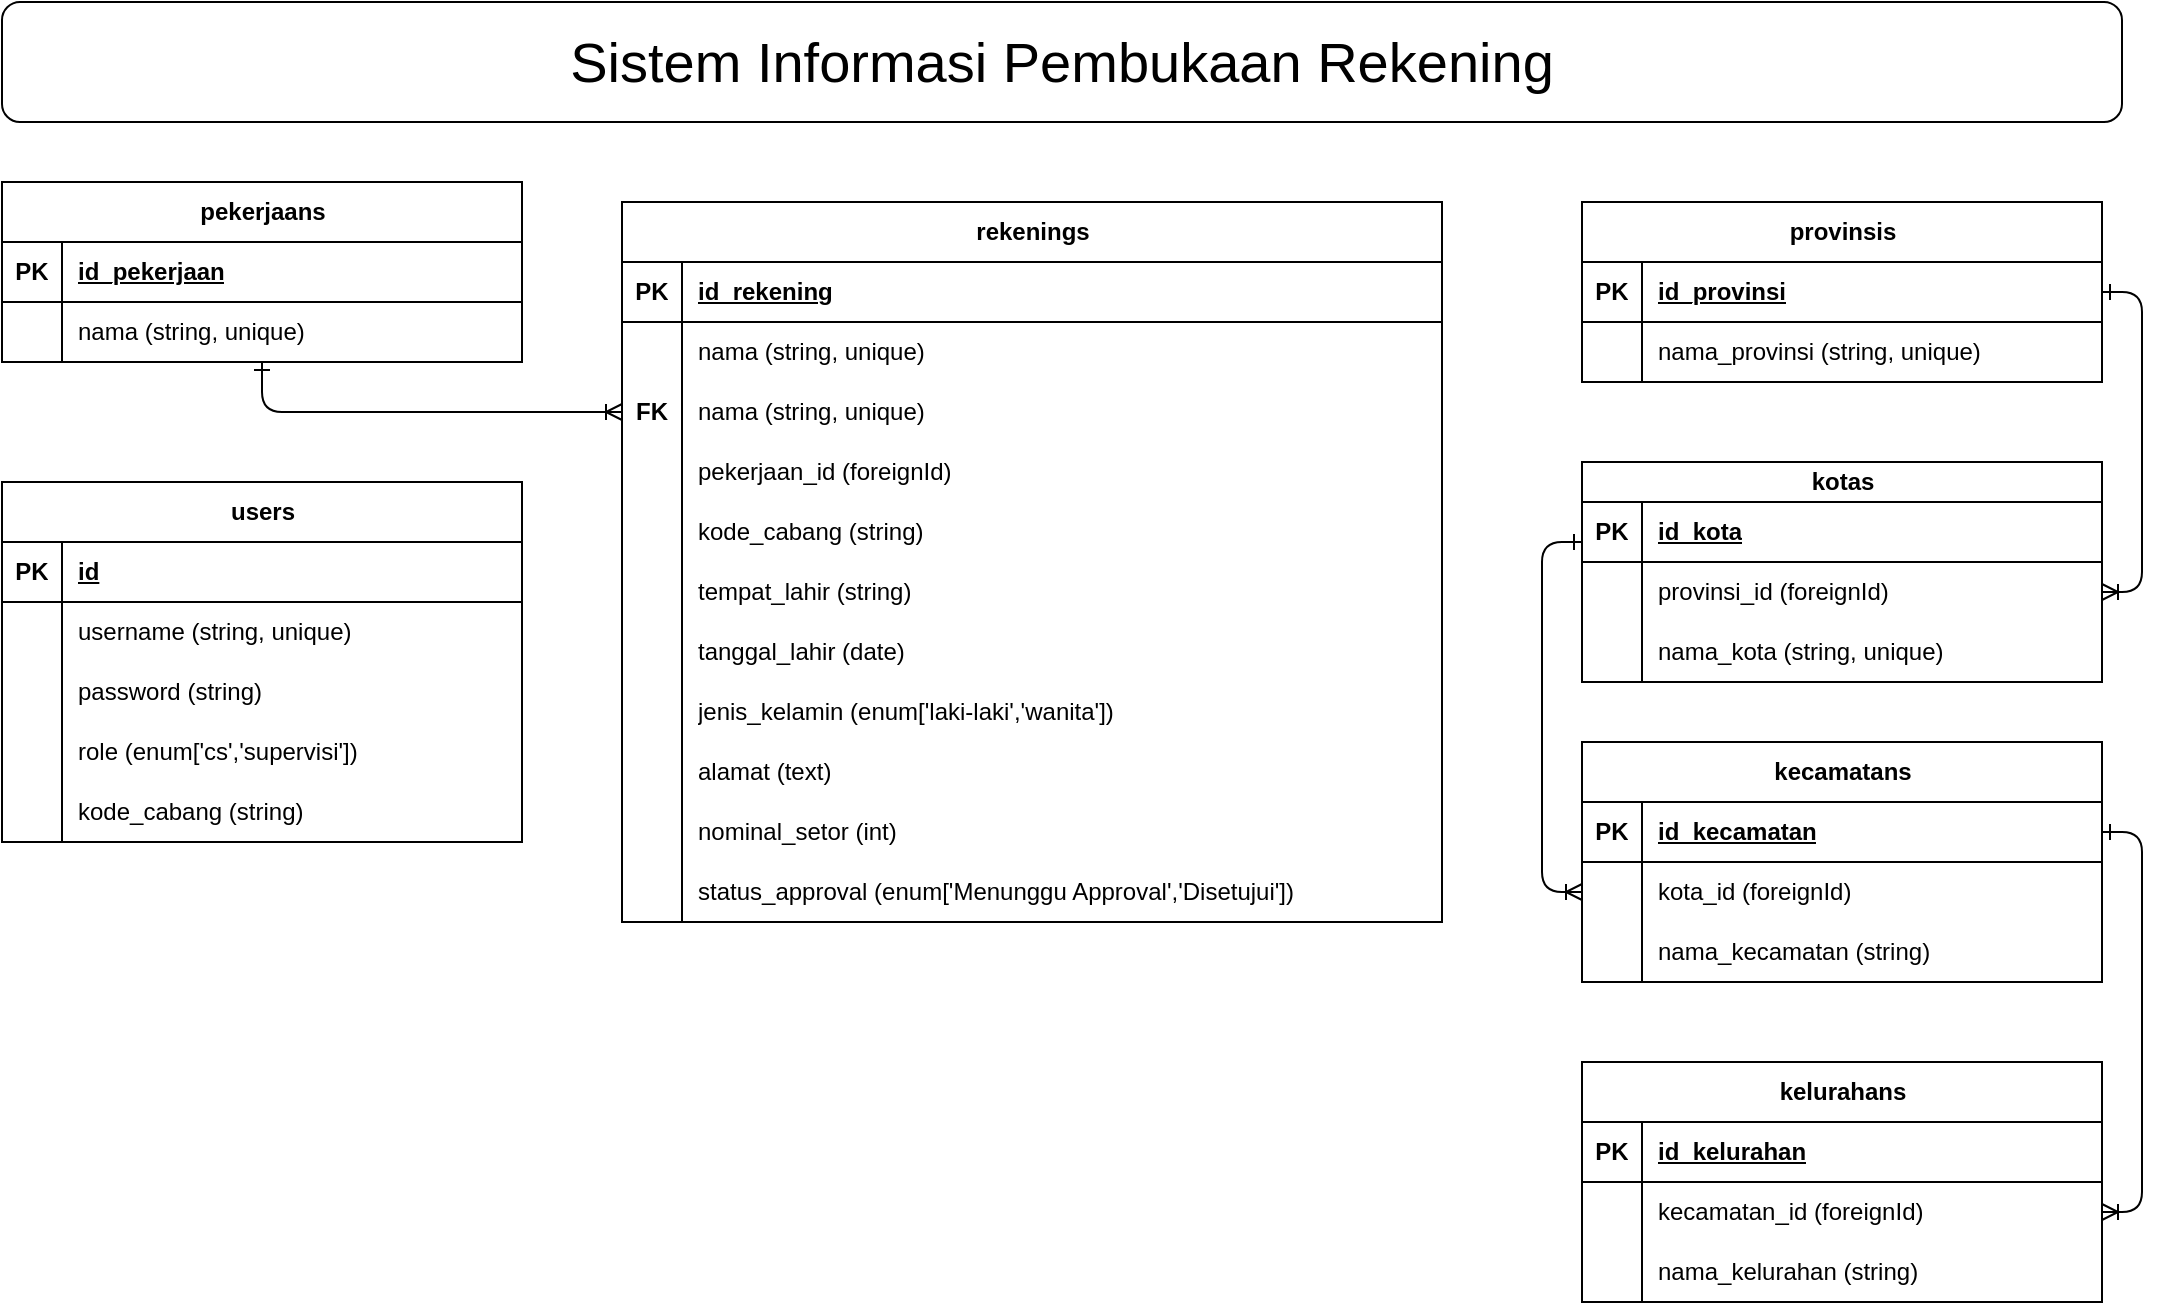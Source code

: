 <mxfile version="23.0.2" type="device">
  <diagram name="Page-1" id="1zl7umLX1IpzJQOIHa05">
    <mxGraphModel dx="2081" dy="719" grid="1" gridSize="10" guides="1" tooltips="1" connect="1" arrows="1" fold="1" page="1" pageScale="1" pageWidth="850" pageHeight="1100" math="0" shadow="0">
      <root>
        <mxCell id="0" />
        <mxCell id="1" parent="0" />
        <mxCell id="za1lj9b-6zZt560NRqGN-16" value="rekenings" style="shape=table;startSize=30;container=1;collapsible=1;childLayout=tableLayout;fixedRows=1;rowLines=0;fontStyle=1;align=center;resizeLast=1;html=1;" vertex="1" parent="1">
          <mxGeometry x="270" y="170" width="410" height="360" as="geometry" />
        </mxCell>
        <mxCell id="za1lj9b-6zZt560NRqGN-17" value="" style="shape=tableRow;horizontal=0;startSize=0;swimlaneHead=0;swimlaneBody=0;fillColor=none;collapsible=0;dropTarget=0;points=[[0,0.5],[1,0.5]];portConstraint=eastwest;top=0;left=0;right=0;bottom=1;" vertex="1" parent="za1lj9b-6zZt560NRqGN-16">
          <mxGeometry y="30" width="410" height="30" as="geometry" />
        </mxCell>
        <mxCell id="za1lj9b-6zZt560NRqGN-18" value="PK" style="shape=partialRectangle;connectable=0;fillColor=none;top=0;left=0;bottom=0;right=0;fontStyle=1;overflow=hidden;whiteSpace=wrap;html=1;" vertex="1" parent="za1lj9b-6zZt560NRqGN-17">
          <mxGeometry width="30" height="30" as="geometry">
            <mxRectangle width="30" height="30" as="alternateBounds" />
          </mxGeometry>
        </mxCell>
        <mxCell id="za1lj9b-6zZt560NRqGN-19" value="id_rekening" style="shape=partialRectangle;connectable=0;fillColor=none;top=0;left=0;bottom=0;right=0;align=left;spacingLeft=6;fontStyle=5;overflow=hidden;whiteSpace=wrap;html=1;" vertex="1" parent="za1lj9b-6zZt560NRqGN-17">
          <mxGeometry x="30" width="380" height="30" as="geometry">
            <mxRectangle width="380" height="30" as="alternateBounds" />
          </mxGeometry>
        </mxCell>
        <mxCell id="za1lj9b-6zZt560NRqGN-20" value="" style="shape=tableRow;horizontal=0;startSize=0;swimlaneHead=0;swimlaneBody=0;fillColor=none;collapsible=0;dropTarget=0;points=[[0,0.5],[1,0.5]];portConstraint=eastwest;top=0;left=0;right=0;bottom=0;" vertex="1" parent="za1lj9b-6zZt560NRqGN-16">
          <mxGeometry y="60" width="410" height="30" as="geometry" />
        </mxCell>
        <mxCell id="za1lj9b-6zZt560NRqGN-21" value="" style="shape=partialRectangle;connectable=0;fillColor=none;top=0;left=0;bottom=0;right=0;editable=1;overflow=hidden;whiteSpace=wrap;html=1;" vertex="1" parent="za1lj9b-6zZt560NRqGN-20">
          <mxGeometry width="30" height="30" as="geometry">
            <mxRectangle width="30" height="30" as="alternateBounds" />
          </mxGeometry>
        </mxCell>
        <mxCell id="za1lj9b-6zZt560NRqGN-22" value="nama (string, unique)" style="shape=partialRectangle;connectable=0;fillColor=none;top=0;left=0;bottom=0;right=0;align=left;spacingLeft=6;overflow=hidden;whiteSpace=wrap;html=1;" vertex="1" parent="za1lj9b-6zZt560NRqGN-20">
          <mxGeometry x="30" width="380" height="30" as="geometry">
            <mxRectangle width="380" height="30" as="alternateBounds" />
          </mxGeometry>
        </mxCell>
        <mxCell id="za1lj9b-6zZt560NRqGN-168" value="" style="shape=tableRow;horizontal=0;startSize=0;swimlaneHead=0;swimlaneBody=0;fillColor=none;collapsible=0;dropTarget=0;points=[[0,0.5],[1,0.5]];portConstraint=eastwest;top=0;left=0;right=0;bottom=0;" vertex="1" parent="za1lj9b-6zZt560NRqGN-16">
          <mxGeometry y="90" width="410" height="30" as="geometry" />
        </mxCell>
        <mxCell id="za1lj9b-6zZt560NRqGN-169" value="" style="shape=partialRectangle;connectable=0;fillColor=none;top=0;left=0;bottom=0;right=0;editable=1;overflow=hidden;whiteSpace=wrap;html=1;" vertex="1" parent="za1lj9b-6zZt560NRqGN-168">
          <mxGeometry width="30" height="30" as="geometry">
            <mxRectangle width="30" height="30" as="alternateBounds" />
          </mxGeometry>
        </mxCell>
        <mxCell id="za1lj9b-6zZt560NRqGN-170" value="nama (string, unique)" style="shape=partialRectangle;connectable=0;fillColor=none;top=0;left=0;bottom=0;right=0;align=left;spacingLeft=6;overflow=hidden;whiteSpace=wrap;html=1;" vertex="1" parent="za1lj9b-6zZt560NRqGN-168">
          <mxGeometry x="30" width="380" height="30" as="geometry">
            <mxRectangle width="380" height="30" as="alternateBounds" />
          </mxGeometry>
        </mxCell>
        <mxCell id="za1lj9b-6zZt560NRqGN-32" value="" style="shape=tableRow;horizontal=0;startSize=0;swimlaneHead=0;swimlaneBody=0;fillColor=none;collapsible=0;dropTarget=0;points=[[0,0.5],[1,0.5]];portConstraint=eastwest;top=0;left=0;right=0;bottom=0;" vertex="1" parent="za1lj9b-6zZt560NRqGN-16">
          <mxGeometry y="120" width="410" height="30" as="geometry" />
        </mxCell>
        <mxCell id="za1lj9b-6zZt560NRqGN-33" value="" style="shape=partialRectangle;connectable=0;fillColor=none;top=0;left=0;bottom=0;right=0;editable=1;overflow=hidden;whiteSpace=wrap;html=1;" vertex="1" parent="za1lj9b-6zZt560NRqGN-32">
          <mxGeometry width="30" height="30" as="geometry">
            <mxRectangle width="30" height="30" as="alternateBounds" />
          </mxGeometry>
        </mxCell>
        <mxCell id="za1lj9b-6zZt560NRqGN-34" value="pekerjaan_id (foreignId)" style="shape=partialRectangle;connectable=0;fillColor=none;top=0;left=0;bottom=0;right=0;align=left;spacingLeft=6;overflow=hidden;whiteSpace=wrap;html=1;" vertex="1" parent="za1lj9b-6zZt560NRqGN-32">
          <mxGeometry x="30" width="380" height="30" as="geometry">
            <mxRectangle width="380" height="30" as="alternateBounds" />
          </mxGeometry>
        </mxCell>
        <mxCell id="za1lj9b-6zZt560NRqGN-180" value="" style="shape=tableRow;horizontal=0;startSize=0;swimlaneHead=0;swimlaneBody=0;fillColor=none;collapsible=0;dropTarget=0;points=[[0,0.5],[1,0.5]];portConstraint=eastwest;top=0;left=0;right=0;bottom=0;" vertex="1" parent="za1lj9b-6zZt560NRqGN-16">
          <mxGeometry y="150" width="410" height="30" as="geometry" />
        </mxCell>
        <mxCell id="za1lj9b-6zZt560NRqGN-181" value="" style="shape=partialRectangle;connectable=0;fillColor=none;top=0;left=0;bottom=0;right=0;editable=1;overflow=hidden;whiteSpace=wrap;html=1;" vertex="1" parent="za1lj9b-6zZt560NRqGN-180">
          <mxGeometry width="30" height="30" as="geometry">
            <mxRectangle width="30" height="30" as="alternateBounds" />
          </mxGeometry>
        </mxCell>
        <mxCell id="za1lj9b-6zZt560NRqGN-182" value="kode_cabang (string)" style="shape=partialRectangle;connectable=0;fillColor=none;top=0;left=0;bottom=0;right=0;align=left;spacingLeft=6;overflow=hidden;whiteSpace=wrap;html=1;" vertex="1" parent="za1lj9b-6zZt560NRqGN-180">
          <mxGeometry x="30" width="380" height="30" as="geometry">
            <mxRectangle width="380" height="30" as="alternateBounds" />
          </mxGeometry>
        </mxCell>
        <mxCell id="za1lj9b-6zZt560NRqGN-23" value="" style="shape=tableRow;horizontal=0;startSize=0;swimlaneHead=0;swimlaneBody=0;fillColor=none;collapsible=0;dropTarget=0;points=[[0,0.5],[1,0.5]];portConstraint=eastwest;top=0;left=0;right=0;bottom=0;" vertex="1" parent="za1lj9b-6zZt560NRqGN-16">
          <mxGeometry y="180" width="410" height="30" as="geometry" />
        </mxCell>
        <mxCell id="za1lj9b-6zZt560NRqGN-24" value="" style="shape=partialRectangle;connectable=0;fillColor=none;top=0;left=0;bottom=0;right=0;editable=1;overflow=hidden;whiteSpace=wrap;html=1;" vertex="1" parent="za1lj9b-6zZt560NRqGN-23">
          <mxGeometry width="30" height="30" as="geometry">
            <mxRectangle width="30" height="30" as="alternateBounds" />
          </mxGeometry>
        </mxCell>
        <mxCell id="za1lj9b-6zZt560NRqGN-25" value="tempat_lahir (string)" style="shape=partialRectangle;connectable=0;fillColor=none;top=0;left=0;bottom=0;right=0;align=left;spacingLeft=6;overflow=hidden;whiteSpace=wrap;html=1;" vertex="1" parent="za1lj9b-6zZt560NRqGN-23">
          <mxGeometry x="30" width="380" height="30" as="geometry">
            <mxRectangle width="380" height="30" as="alternateBounds" />
          </mxGeometry>
        </mxCell>
        <mxCell id="za1lj9b-6zZt560NRqGN-26" value="" style="shape=tableRow;horizontal=0;startSize=0;swimlaneHead=0;swimlaneBody=0;fillColor=none;collapsible=0;dropTarget=0;points=[[0,0.5],[1,0.5]];portConstraint=eastwest;top=0;left=0;right=0;bottom=0;" vertex="1" parent="za1lj9b-6zZt560NRqGN-16">
          <mxGeometry y="210" width="410" height="30" as="geometry" />
        </mxCell>
        <mxCell id="za1lj9b-6zZt560NRqGN-27" value="" style="shape=partialRectangle;connectable=0;fillColor=none;top=0;left=0;bottom=0;right=0;editable=1;overflow=hidden;whiteSpace=wrap;html=1;" vertex="1" parent="za1lj9b-6zZt560NRqGN-26">
          <mxGeometry width="30" height="30" as="geometry">
            <mxRectangle width="30" height="30" as="alternateBounds" />
          </mxGeometry>
        </mxCell>
        <mxCell id="za1lj9b-6zZt560NRqGN-28" value="tanggal_lahir (date)" style="shape=partialRectangle;connectable=0;fillColor=none;top=0;left=0;bottom=0;right=0;align=left;spacingLeft=6;overflow=hidden;whiteSpace=wrap;html=1;" vertex="1" parent="za1lj9b-6zZt560NRqGN-26">
          <mxGeometry x="30" width="380" height="30" as="geometry">
            <mxRectangle width="380" height="30" as="alternateBounds" />
          </mxGeometry>
        </mxCell>
        <mxCell id="za1lj9b-6zZt560NRqGN-29" value="" style="shape=tableRow;horizontal=0;startSize=0;swimlaneHead=0;swimlaneBody=0;fillColor=none;collapsible=0;dropTarget=0;points=[[0,0.5],[1,0.5]];portConstraint=eastwest;top=0;left=0;right=0;bottom=0;" vertex="1" parent="za1lj9b-6zZt560NRqGN-16">
          <mxGeometry y="240" width="410" height="30" as="geometry" />
        </mxCell>
        <mxCell id="za1lj9b-6zZt560NRqGN-30" value="" style="shape=partialRectangle;connectable=0;fillColor=none;top=0;left=0;bottom=0;right=0;editable=1;overflow=hidden;whiteSpace=wrap;html=1;" vertex="1" parent="za1lj9b-6zZt560NRqGN-29">
          <mxGeometry width="30" height="30" as="geometry">
            <mxRectangle width="30" height="30" as="alternateBounds" />
          </mxGeometry>
        </mxCell>
        <mxCell id="za1lj9b-6zZt560NRqGN-31" value="jenis_kelamin (enum[&#39;laki-laki&#39;,&#39;wanita&#39;])" style="shape=partialRectangle;connectable=0;fillColor=none;top=0;left=0;bottom=0;right=0;align=left;spacingLeft=6;overflow=hidden;whiteSpace=wrap;html=1;" vertex="1" parent="za1lj9b-6zZt560NRqGN-29">
          <mxGeometry x="30" width="380" height="30" as="geometry">
            <mxRectangle width="380" height="30" as="alternateBounds" />
          </mxGeometry>
        </mxCell>
        <mxCell id="za1lj9b-6zZt560NRqGN-38" value="" style="shape=tableRow;horizontal=0;startSize=0;swimlaneHead=0;swimlaneBody=0;fillColor=none;collapsible=0;dropTarget=0;points=[[0,0.5],[1,0.5]];portConstraint=eastwest;top=0;left=0;right=0;bottom=0;" vertex="1" parent="za1lj9b-6zZt560NRqGN-16">
          <mxGeometry y="270" width="410" height="30" as="geometry" />
        </mxCell>
        <mxCell id="za1lj9b-6zZt560NRqGN-39" value="" style="shape=partialRectangle;connectable=0;fillColor=none;top=0;left=0;bottom=0;right=0;editable=1;overflow=hidden;whiteSpace=wrap;html=1;" vertex="1" parent="za1lj9b-6zZt560NRqGN-38">
          <mxGeometry width="30" height="30" as="geometry">
            <mxRectangle width="30" height="30" as="alternateBounds" />
          </mxGeometry>
        </mxCell>
        <mxCell id="za1lj9b-6zZt560NRqGN-40" value="alamat (text)" style="shape=partialRectangle;connectable=0;fillColor=none;top=0;left=0;bottom=0;right=0;align=left;spacingLeft=6;overflow=hidden;whiteSpace=wrap;html=1;" vertex="1" parent="za1lj9b-6zZt560NRqGN-38">
          <mxGeometry x="30" width="380" height="30" as="geometry">
            <mxRectangle width="380" height="30" as="alternateBounds" />
          </mxGeometry>
        </mxCell>
        <mxCell id="za1lj9b-6zZt560NRqGN-41" value="" style="shape=tableRow;horizontal=0;startSize=0;swimlaneHead=0;swimlaneBody=0;fillColor=none;collapsible=0;dropTarget=0;points=[[0,0.5],[1,0.5]];portConstraint=eastwest;top=0;left=0;right=0;bottom=0;" vertex="1" parent="za1lj9b-6zZt560NRqGN-16">
          <mxGeometry y="300" width="410" height="30" as="geometry" />
        </mxCell>
        <mxCell id="za1lj9b-6zZt560NRqGN-42" value="" style="shape=partialRectangle;connectable=0;fillColor=none;top=0;left=0;bottom=0;right=0;editable=1;overflow=hidden;whiteSpace=wrap;html=1;" vertex="1" parent="za1lj9b-6zZt560NRqGN-41">
          <mxGeometry width="30" height="30" as="geometry">
            <mxRectangle width="30" height="30" as="alternateBounds" />
          </mxGeometry>
        </mxCell>
        <mxCell id="za1lj9b-6zZt560NRqGN-43" value="nominal_setor (int)" style="shape=partialRectangle;connectable=0;fillColor=none;top=0;left=0;bottom=0;right=0;align=left;spacingLeft=6;overflow=hidden;whiteSpace=wrap;html=1;" vertex="1" parent="za1lj9b-6zZt560NRqGN-41">
          <mxGeometry x="30" width="380" height="30" as="geometry">
            <mxRectangle width="380" height="30" as="alternateBounds" />
          </mxGeometry>
        </mxCell>
        <mxCell id="za1lj9b-6zZt560NRqGN-157" value="" style="shape=tableRow;horizontal=0;startSize=0;swimlaneHead=0;swimlaneBody=0;fillColor=none;collapsible=0;dropTarget=0;points=[[0,0.5],[1,0.5]];portConstraint=eastwest;top=0;left=0;right=0;bottom=0;" vertex="1" parent="za1lj9b-6zZt560NRqGN-16">
          <mxGeometry y="330" width="410" height="30" as="geometry" />
        </mxCell>
        <mxCell id="za1lj9b-6zZt560NRqGN-158" value="" style="shape=partialRectangle;connectable=0;fillColor=none;top=0;left=0;bottom=0;right=0;editable=1;overflow=hidden;whiteSpace=wrap;html=1;" vertex="1" parent="za1lj9b-6zZt560NRqGN-157">
          <mxGeometry width="30" height="30" as="geometry">
            <mxRectangle width="30" height="30" as="alternateBounds" />
          </mxGeometry>
        </mxCell>
        <mxCell id="za1lj9b-6zZt560NRqGN-159" value="status_approval (enum[&#39;Menunggu Approval&#39;,&#39;Disetujui&#39;])" style="shape=partialRectangle;connectable=0;fillColor=none;top=0;left=0;bottom=0;right=0;align=left;spacingLeft=6;overflow=hidden;whiteSpace=wrap;html=1;" vertex="1" parent="za1lj9b-6zZt560NRqGN-157">
          <mxGeometry x="30" width="380" height="30" as="geometry">
            <mxRectangle width="380" height="30" as="alternateBounds" />
          </mxGeometry>
        </mxCell>
        <mxCell id="za1lj9b-6zZt560NRqGN-44" value="users" style="shape=table;startSize=30;container=1;collapsible=1;childLayout=tableLayout;fixedRows=1;rowLines=0;fontStyle=1;align=center;resizeLast=1;html=1;" vertex="1" parent="1">
          <mxGeometry x="-40" y="310" width="260" height="180" as="geometry" />
        </mxCell>
        <mxCell id="za1lj9b-6zZt560NRqGN-45" value="" style="shape=tableRow;horizontal=0;startSize=0;swimlaneHead=0;swimlaneBody=0;fillColor=none;collapsible=0;dropTarget=0;points=[[0,0.5],[1,0.5]];portConstraint=eastwest;top=0;left=0;right=0;bottom=1;" vertex="1" parent="za1lj9b-6zZt560NRqGN-44">
          <mxGeometry y="30" width="260" height="30" as="geometry" />
        </mxCell>
        <mxCell id="za1lj9b-6zZt560NRqGN-46" value="PK" style="shape=partialRectangle;connectable=0;fillColor=none;top=0;left=0;bottom=0;right=0;fontStyle=1;overflow=hidden;whiteSpace=wrap;html=1;" vertex="1" parent="za1lj9b-6zZt560NRqGN-45">
          <mxGeometry width="30" height="30" as="geometry">
            <mxRectangle width="30" height="30" as="alternateBounds" />
          </mxGeometry>
        </mxCell>
        <mxCell id="za1lj9b-6zZt560NRqGN-47" value="id" style="shape=partialRectangle;connectable=0;fillColor=none;top=0;left=0;bottom=0;right=0;align=left;spacingLeft=6;fontStyle=5;overflow=hidden;whiteSpace=wrap;html=1;" vertex="1" parent="za1lj9b-6zZt560NRqGN-45">
          <mxGeometry x="30" width="230" height="30" as="geometry">
            <mxRectangle width="230" height="30" as="alternateBounds" />
          </mxGeometry>
        </mxCell>
        <mxCell id="za1lj9b-6zZt560NRqGN-48" value="" style="shape=tableRow;horizontal=0;startSize=0;swimlaneHead=0;swimlaneBody=0;fillColor=none;collapsible=0;dropTarget=0;points=[[0,0.5],[1,0.5]];portConstraint=eastwest;top=0;left=0;right=0;bottom=0;" vertex="1" parent="za1lj9b-6zZt560NRqGN-44">
          <mxGeometry y="60" width="260" height="30" as="geometry" />
        </mxCell>
        <mxCell id="za1lj9b-6zZt560NRqGN-49" value="" style="shape=partialRectangle;connectable=0;fillColor=none;top=0;left=0;bottom=0;right=0;editable=1;overflow=hidden;whiteSpace=wrap;html=1;" vertex="1" parent="za1lj9b-6zZt560NRqGN-48">
          <mxGeometry width="30" height="30" as="geometry">
            <mxRectangle width="30" height="30" as="alternateBounds" />
          </mxGeometry>
        </mxCell>
        <mxCell id="za1lj9b-6zZt560NRqGN-50" value="username (string, unique)" style="shape=partialRectangle;connectable=0;fillColor=none;top=0;left=0;bottom=0;right=0;align=left;spacingLeft=6;overflow=hidden;whiteSpace=wrap;html=1;" vertex="1" parent="za1lj9b-6zZt560NRqGN-48">
          <mxGeometry x="30" width="230" height="30" as="geometry">
            <mxRectangle width="230" height="30" as="alternateBounds" />
          </mxGeometry>
        </mxCell>
        <mxCell id="za1lj9b-6zZt560NRqGN-69" value="" style="shape=tableRow;horizontal=0;startSize=0;swimlaneHead=0;swimlaneBody=0;fillColor=none;collapsible=0;dropTarget=0;points=[[0,0.5],[1,0.5]];portConstraint=eastwest;top=0;left=0;right=0;bottom=0;" vertex="1" parent="za1lj9b-6zZt560NRqGN-44">
          <mxGeometry y="90" width="260" height="30" as="geometry" />
        </mxCell>
        <mxCell id="za1lj9b-6zZt560NRqGN-70" value="" style="shape=partialRectangle;connectable=0;fillColor=none;top=0;left=0;bottom=0;right=0;editable=1;overflow=hidden;whiteSpace=wrap;html=1;" vertex="1" parent="za1lj9b-6zZt560NRqGN-69">
          <mxGeometry width="30" height="30" as="geometry">
            <mxRectangle width="30" height="30" as="alternateBounds" />
          </mxGeometry>
        </mxCell>
        <mxCell id="za1lj9b-6zZt560NRqGN-71" value="password (string)" style="shape=partialRectangle;connectable=0;fillColor=none;top=0;left=0;bottom=0;right=0;align=left;spacingLeft=6;overflow=hidden;whiteSpace=wrap;html=1;" vertex="1" parent="za1lj9b-6zZt560NRqGN-69">
          <mxGeometry x="30" width="230" height="30" as="geometry">
            <mxRectangle width="230" height="30" as="alternateBounds" />
          </mxGeometry>
        </mxCell>
        <mxCell id="za1lj9b-6zZt560NRqGN-72" value="" style="shape=tableRow;horizontal=0;startSize=0;swimlaneHead=0;swimlaneBody=0;fillColor=none;collapsible=0;dropTarget=0;points=[[0,0.5],[1,0.5]];portConstraint=eastwest;top=0;left=0;right=0;bottom=0;" vertex="1" parent="za1lj9b-6zZt560NRqGN-44">
          <mxGeometry y="120" width="260" height="30" as="geometry" />
        </mxCell>
        <mxCell id="za1lj9b-6zZt560NRqGN-73" value="" style="shape=partialRectangle;connectable=0;fillColor=none;top=0;left=0;bottom=0;right=0;editable=1;overflow=hidden;whiteSpace=wrap;html=1;" vertex="1" parent="za1lj9b-6zZt560NRqGN-72">
          <mxGeometry width="30" height="30" as="geometry">
            <mxRectangle width="30" height="30" as="alternateBounds" />
          </mxGeometry>
        </mxCell>
        <mxCell id="za1lj9b-6zZt560NRqGN-74" value="role (enum[&#39;cs&#39;,&#39;supervisi&#39;])" style="shape=partialRectangle;connectable=0;fillColor=none;top=0;left=0;bottom=0;right=0;align=left;spacingLeft=6;overflow=hidden;whiteSpace=wrap;html=1;" vertex="1" parent="za1lj9b-6zZt560NRqGN-72">
          <mxGeometry x="30" width="230" height="30" as="geometry">
            <mxRectangle width="230" height="30" as="alternateBounds" />
          </mxGeometry>
        </mxCell>
        <mxCell id="za1lj9b-6zZt560NRqGN-171" value="" style="shape=tableRow;horizontal=0;startSize=0;swimlaneHead=0;swimlaneBody=0;fillColor=none;collapsible=0;dropTarget=0;points=[[0,0.5],[1,0.5]];portConstraint=eastwest;top=0;left=0;right=0;bottom=0;" vertex="1" parent="za1lj9b-6zZt560NRqGN-44">
          <mxGeometry y="150" width="260" height="30" as="geometry" />
        </mxCell>
        <mxCell id="za1lj9b-6zZt560NRqGN-172" value="" style="shape=partialRectangle;connectable=0;fillColor=none;top=0;left=0;bottom=0;right=0;editable=1;overflow=hidden;whiteSpace=wrap;html=1;" vertex="1" parent="za1lj9b-6zZt560NRqGN-171">
          <mxGeometry width="30" height="30" as="geometry">
            <mxRectangle width="30" height="30" as="alternateBounds" />
          </mxGeometry>
        </mxCell>
        <mxCell id="za1lj9b-6zZt560NRqGN-173" value="kode_cabang (string)" style="shape=partialRectangle;connectable=0;fillColor=none;top=0;left=0;bottom=0;right=0;align=left;spacingLeft=6;overflow=hidden;whiteSpace=wrap;html=1;" vertex="1" parent="za1lj9b-6zZt560NRqGN-171">
          <mxGeometry x="30" width="230" height="30" as="geometry">
            <mxRectangle width="230" height="30" as="alternateBounds" />
          </mxGeometry>
        </mxCell>
        <mxCell id="za1lj9b-6zZt560NRqGN-160" style="edgeStyle=orthogonalEdgeStyle;rounded=1;orthogonalLoop=1;jettySize=auto;html=1;curved=0;endArrow=ERoneToMany;endFill=0;startArrow=ERone;startFill=0;" edge="1" parent="1" source="za1lj9b-6zZt560NRqGN-78" target="za1lj9b-6zZt560NRqGN-168">
          <mxGeometry relative="1" as="geometry" />
        </mxCell>
        <mxCell id="za1lj9b-6zZt560NRqGN-78" value="pekerjaans" style="shape=table;startSize=30;container=1;collapsible=1;childLayout=tableLayout;fixedRows=1;rowLines=0;fontStyle=1;align=center;resizeLast=1;html=1;" vertex="1" parent="1">
          <mxGeometry x="-40" y="160" width="260" height="90" as="geometry" />
        </mxCell>
        <mxCell id="za1lj9b-6zZt560NRqGN-79" value="" style="shape=tableRow;horizontal=0;startSize=0;swimlaneHead=0;swimlaneBody=0;fillColor=none;collapsible=0;dropTarget=0;points=[[0,0.5],[1,0.5]];portConstraint=eastwest;top=0;left=0;right=0;bottom=1;" vertex="1" parent="za1lj9b-6zZt560NRqGN-78">
          <mxGeometry y="30" width="260" height="30" as="geometry" />
        </mxCell>
        <mxCell id="za1lj9b-6zZt560NRqGN-80" value="PK" style="shape=partialRectangle;connectable=0;fillColor=none;top=0;left=0;bottom=0;right=0;fontStyle=1;overflow=hidden;whiteSpace=wrap;html=1;" vertex="1" parent="za1lj9b-6zZt560NRqGN-79">
          <mxGeometry width="30" height="30" as="geometry">
            <mxRectangle width="30" height="30" as="alternateBounds" />
          </mxGeometry>
        </mxCell>
        <mxCell id="za1lj9b-6zZt560NRqGN-81" value="id_pekerjaan" style="shape=partialRectangle;connectable=0;fillColor=none;top=0;left=0;bottom=0;right=0;align=left;spacingLeft=6;fontStyle=5;overflow=hidden;whiteSpace=wrap;html=1;" vertex="1" parent="za1lj9b-6zZt560NRqGN-79">
          <mxGeometry x="30" width="230" height="30" as="geometry">
            <mxRectangle width="230" height="30" as="alternateBounds" />
          </mxGeometry>
        </mxCell>
        <mxCell id="za1lj9b-6zZt560NRqGN-82" value="" style="shape=tableRow;horizontal=0;startSize=0;swimlaneHead=0;swimlaneBody=0;fillColor=none;collapsible=0;dropTarget=0;points=[[0,0.5],[1,0.5]];portConstraint=eastwest;top=0;left=0;right=0;bottom=0;" vertex="1" parent="za1lj9b-6zZt560NRqGN-78">
          <mxGeometry y="60" width="260" height="30" as="geometry" />
        </mxCell>
        <mxCell id="za1lj9b-6zZt560NRqGN-83" value="" style="shape=partialRectangle;connectable=0;fillColor=none;top=0;left=0;bottom=0;right=0;editable=1;overflow=hidden;whiteSpace=wrap;html=1;" vertex="1" parent="za1lj9b-6zZt560NRqGN-82">
          <mxGeometry width="30" height="30" as="geometry">
            <mxRectangle width="30" height="30" as="alternateBounds" />
          </mxGeometry>
        </mxCell>
        <mxCell id="za1lj9b-6zZt560NRqGN-84" value="nama (string, unique)" style="shape=partialRectangle;connectable=0;fillColor=none;top=0;left=0;bottom=0;right=0;align=left;spacingLeft=6;overflow=hidden;whiteSpace=wrap;html=1;" vertex="1" parent="za1lj9b-6zZt560NRqGN-82">
          <mxGeometry x="30" width="230" height="30" as="geometry">
            <mxRectangle width="230" height="30" as="alternateBounds" />
          </mxGeometry>
        </mxCell>
        <mxCell id="za1lj9b-6zZt560NRqGN-164" style="edgeStyle=orthogonalEdgeStyle;rounded=1;orthogonalLoop=1;jettySize=auto;html=1;endArrow=ERoneToMany;endFill=0;startArrow=ERone;startFill=0;curved=0;" edge="1" parent="1" source="za1lj9b-6zZt560NRqGN-103" target="za1lj9b-6zZt560NRqGN-118">
          <mxGeometry relative="1" as="geometry">
            <Array as="points">
              <mxPoint x="1030" y="215" />
              <mxPoint x="1030" y="365" />
            </Array>
          </mxGeometry>
        </mxCell>
        <mxCell id="za1lj9b-6zZt560NRqGN-103" value="provinsis" style="shape=table;startSize=30;container=1;collapsible=1;childLayout=tableLayout;fixedRows=1;rowLines=0;fontStyle=1;align=center;resizeLast=1;html=1;" vertex="1" parent="1">
          <mxGeometry x="750" y="170" width="260" height="90" as="geometry" />
        </mxCell>
        <mxCell id="za1lj9b-6zZt560NRqGN-104" value="" style="shape=tableRow;horizontal=0;startSize=0;swimlaneHead=0;swimlaneBody=0;fillColor=none;collapsible=0;dropTarget=0;points=[[0,0.5],[1,0.5]];portConstraint=eastwest;top=0;left=0;right=0;bottom=1;" vertex="1" parent="za1lj9b-6zZt560NRqGN-103">
          <mxGeometry y="30" width="260" height="30" as="geometry" />
        </mxCell>
        <mxCell id="za1lj9b-6zZt560NRqGN-105" value="PK" style="shape=partialRectangle;connectable=0;fillColor=none;top=0;left=0;bottom=0;right=0;fontStyle=1;overflow=hidden;whiteSpace=wrap;html=1;" vertex="1" parent="za1lj9b-6zZt560NRqGN-104">
          <mxGeometry width="30" height="30" as="geometry">
            <mxRectangle width="30" height="30" as="alternateBounds" />
          </mxGeometry>
        </mxCell>
        <mxCell id="za1lj9b-6zZt560NRqGN-106" value="id_provinsi" style="shape=partialRectangle;connectable=0;fillColor=none;top=0;left=0;bottom=0;right=0;align=left;spacingLeft=6;fontStyle=5;overflow=hidden;whiteSpace=wrap;html=1;" vertex="1" parent="za1lj9b-6zZt560NRqGN-104">
          <mxGeometry x="30" width="230" height="30" as="geometry">
            <mxRectangle width="230" height="30" as="alternateBounds" />
          </mxGeometry>
        </mxCell>
        <mxCell id="za1lj9b-6zZt560NRqGN-107" value="" style="shape=tableRow;horizontal=0;startSize=0;swimlaneHead=0;swimlaneBody=0;fillColor=none;collapsible=0;dropTarget=0;points=[[0,0.5],[1,0.5]];portConstraint=eastwest;top=0;left=0;right=0;bottom=0;" vertex="1" parent="za1lj9b-6zZt560NRqGN-103">
          <mxGeometry y="60" width="260" height="30" as="geometry" />
        </mxCell>
        <mxCell id="za1lj9b-6zZt560NRqGN-108" value="" style="shape=partialRectangle;connectable=0;fillColor=none;top=0;left=0;bottom=0;right=0;editable=1;overflow=hidden;whiteSpace=wrap;html=1;" vertex="1" parent="za1lj9b-6zZt560NRqGN-107">
          <mxGeometry width="30" height="30" as="geometry">
            <mxRectangle width="30" height="30" as="alternateBounds" />
          </mxGeometry>
        </mxCell>
        <mxCell id="za1lj9b-6zZt560NRqGN-109" value="nama_provinsi (string, unique)" style="shape=partialRectangle;connectable=0;fillColor=none;top=0;left=0;bottom=0;right=0;align=left;spacingLeft=6;overflow=hidden;whiteSpace=wrap;html=1;" vertex="1" parent="za1lj9b-6zZt560NRqGN-107">
          <mxGeometry x="30" width="230" height="30" as="geometry">
            <mxRectangle width="230" height="30" as="alternateBounds" />
          </mxGeometry>
        </mxCell>
        <mxCell id="za1lj9b-6zZt560NRqGN-113" value="FK" style="shape=partialRectangle;connectable=0;fillColor=none;top=0;left=0;bottom=0;right=0;fontStyle=1;overflow=hidden;whiteSpace=wrap;html=1;" vertex="1" parent="1">
          <mxGeometry x="270" y="260" width="30" height="30" as="geometry">
            <mxRectangle width="30" height="30" as="alternateBounds" />
          </mxGeometry>
        </mxCell>
        <mxCell id="za1lj9b-6zZt560NRqGN-114" value="kotas" style="shape=table;startSize=20;container=1;collapsible=1;childLayout=tableLayout;fixedRows=1;rowLines=0;fontStyle=1;align=center;resizeLast=1;html=1;" vertex="1" parent="1">
          <mxGeometry x="750" y="300" width="260" height="110" as="geometry" />
        </mxCell>
        <mxCell id="za1lj9b-6zZt560NRqGN-115" value="" style="shape=tableRow;horizontal=0;startSize=0;swimlaneHead=0;swimlaneBody=0;fillColor=none;collapsible=0;dropTarget=0;points=[[0,0.5],[1,0.5]];portConstraint=eastwest;top=0;left=0;right=0;bottom=1;" vertex="1" parent="za1lj9b-6zZt560NRqGN-114">
          <mxGeometry y="20" width="260" height="30" as="geometry" />
        </mxCell>
        <mxCell id="za1lj9b-6zZt560NRqGN-116" value="PK" style="shape=partialRectangle;connectable=0;fillColor=none;top=0;left=0;bottom=0;right=0;fontStyle=1;overflow=hidden;whiteSpace=wrap;html=1;" vertex="1" parent="za1lj9b-6zZt560NRqGN-115">
          <mxGeometry width="30" height="30" as="geometry">
            <mxRectangle width="30" height="30" as="alternateBounds" />
          </mxGeometry>
        </mxCell>
        <mxCell id="za1lj9b-6zZt560NRqGN-117" value="id_kota" style="shape=partialRectangle;connectable=0;fillColor=none;top=0;left=0;bottom=0;right=0;align=left;spacingLeft=6;fontStyle=5;overflow=hidden;whiteSpace=wrap;html=1;" vertex="1" parent="za1lj9b-6zZt560NRqGN-115">
          <mxGeometry x="30" width="230" height="30" as="geometry">
            <mxRectangle width="230" height="30" as="alternateBounds" />
          </mxGeometry>
        </mxCell>
        <mxCell id="za1lj9b-6zZt560NRqGN-118" value="" style="shape=tableRow;horizontal=0;startSize=0;swimlaneHead=0;swimlaneBody=0;fillColor=none;collapsible=0;dropTarget=0;points=[[0,0.5],[1,0.5]];portConstraint=eastwest;top=0;left=0;right=0;bottom=0;" vertex="1" parent="za1lj9b-6zZt560NRqGN-114">
          <mxGeometry y="50" width="260" height="30" as="geometry" />
        </mxCell>
        <mxCell id="za1lj9b-6zZt560NRqGN-119" value="" style="shape=partialRectangle;connectable=0;fillColor=none;top=0;left=0;bottom=0;right=0;editable=1;overflow=hidden;whiteSpace=wrap;html=1;" vertex="1" parent="za1lj9b-6zZt560NRqGN-118">
          <mxGeometry width="30" height="30" as="geometry">
            <mxRectangle width="30" height="30" as="alternateBounds" />
          </mxGeometry>
        </mxCell>
        <mxCell id="za1lj9b-6zZt560NRqGN-120" value="provinsi_id (foreignId)" style="shape=partialRectangle;connectable=0;fillColor=none;top=0;left=0;bottom=0;right=0;align=left;spacingLeft=6;overflow=hidden;whiteSpace=wrap;html=1;" vertex="1" parent="za1lj9b-6zZt560NRqGN-118">
          <mxGeometry x="30" width="230" height="30" as="geometry">
            <mxRectangle width="230" height="30" as="alternateBounds" />
          </mxGeometry>
        </mxCell>
        <mxCell id="za1lj9b-6zZt560NRqGN-121" value="" style="shape=tableRow;horizontal=0;startSize=0;swimlaneHead=0;swimlaneBody=0;fillColor=none;collapsible=0;dropTarget=0;points=[[0,0.5],[1,0.5]];portConstraint=eastwest;top=0;left=0;right=0;bottom=0;" vertex="1" parent="za1lj9b-6zZt560NRqGN-114">
          <mxGeometry y="80" width="260" height="30" as="geometry" />
        </mxCell>
        <mxCell id="za1lj9b-6zZt560NRqGN-122" value="" style="shape=partialRectangle;connectable=0;fillColor=none;top=0;left=0;bottom=0;right=0;editable=1;overflow=hidden;whiteSpace=wrap;html=1;" vertex="1" parent="za1lj9b-6zZt560NRqGN-121">
          <mxGeometry width="30" height="30" as="geometry">
            <mxRectangle width="30" height="30" as="alternateBounds" />
          </mxGeometry>
        </mxCell>
        <mxCell id="za1lj9b-6zZt560NRqGN-123" value="nama_kota (string, unique)" style="shape=partialRectangle;connectable=0;fillColor=none;top=0;left=0;bottom=0;right=0;align=left;spacingLeft=6;overflow=hidden;whiteSpace=wrap;html=1;" vertex="1" parent="za1lj9b-6zZt560NRqGN-121">
          <mxGeometry x="30" width="230" height="30" as="geometry">
            <mxRectangle width="230" height="30" as="alternateBounds" />
          </mxGeometry>
        </mxCell>
        <mxCell id="za1lj9b-6zZt560NRqGN-124" value="kecamatans" style="shape=table;startSize=30;container=1;collapsible=1;childLayout=tableLayout;fixedRows=1;rowLines=0;fontStyle=1;align=center;resizeLast=1;html=1;" vertex="1" parent="1">
          <mxGeometry x="750" y="440" width="260" height="120" as="geometry" />
        </mxCell>
        <mxCell id="za1lj9b-6zZt560NRqGN-125" value="" style="shape=tableRow;horizontal=0;startSize=0;swimlaneHead=0;swimlaneBody=0;fillColor=none;collapsible=0;dropTarget=0;points=[[0,0.5],[1,0.5]];portConstraint=eastwest;top=0;left=0;right=0;bottom=1;" vertex="1" parent="za1lj9b-6zZt560NRqGN-124">
          <mxGeometry y="30" width="260" height="30" as="geometry" />
        </mxCell>
        <mxCell id="za1lj9b-6zZt560NRqGN-126" value="PK" style="shape=partialRectangle;connectable=0;fillColor=none;top=0;left=0;bottom=0;right=0;fontStyle=1;overflow=hidden;whiteSpace=wrap;html=1;" vertex="1" parent="za1lj9b-6zZt560NRqGN-125">
          <mxGeometry width="30" height="30" as="geometry">
            <mxRectangle width="30" height="30" as="alternateBounds" />
          </mxGeometry>
        </mxCell>
        <mxCell id="za1lj9b-6zZt560NRqGN-127" value="id_kecamatan" style="shape=partialRectangle;connectable=0;fillColor=none;top=0;left=0;bottom=0;right=0;align=left;spacingLeft=6;fontStyle=5;overflow=hidden;whiteSpace=wrap;html=1;" vertex="1" parent="za1lj9b-6zZt560NRqGN-125">
          <mxGeometry x="30" width="230" height="30" as="geometry">
            <mxRectangle width="230" height="30" as="alternateBounds" />
          </mxGeometry>
        </mxCell>
        <mxCell id="za1lj9b-6zZt560NRqGN-128" value="" style="shape=tableRow;horizontal=0;startSize=0;swimlaneHead=0;swimlaneBody=0;fillColor=none;collapsible=0;dropTarget=0;points=[[0,0.5],[1,0.5]];portConstraint=eastwest;top=0;left=0;right=0;bottom=0;" vertex="1" parent="za1lj9b-6zZt560NRqGN-124">
          <mxGeometry y="60" width="260" height="30" as="geometry" />
        </mxCell>
        <mxCell id="za1lj9b-6zZt560NRqGN-129" value="" style="shape=partialRectangle;connectable=0;fillColor=none;top=0;left=0;bottom=0;right=0;editable=1;overflow=hidden;whiteSpace=wrap;html=1;" vertex="1" parent="za1lj9b-6zZt560NRqGN-128">
          <mxGeometry width="30" height="30" as="geometry">
            <mxRectangle width="30" height="30" as="alternateBounds" />
          </mxGeometry>
        </mxCell>
        <mxCell id="za1lj9b-6zZt560NRqGN-130" value="kota_id (foreignId)" style="shape=partialRectangle;connectable=0;fillColor=none;top=0;left=0;bottom=0;right=0;align=left;spacingLeft=6;overflow=hidden;whiteSpace=wrap;html=1;" vertex="1" parent="za1lj9b-6zZt560NRqGN-128">
          <mxGeometry x="30" width="230" height="30" as="geometry">
            <mxRectangle width="230" height="30" as="alternateBounds" />
          </mxGeometry>
        </mxCell>
        <mxCell id="za1lj9b-6zZt560NRqGN-131" value="" style="shape=tableRow;horizontal=0;startSize=0;swimlaneHead=0;swimlaneBody=0;fillColor=none;collapsible=0;dropTarget=0;points=[[0,0.5],[1,0.5]];portConstraint=eastwest;top=0;left=0;right=0;bottom=0;" vertex="1" parent="za1lj9b-6zZt560NRqGN-124">
          <mxGeometry y="90" width="260" height="30" as="geometry" />
        </mxCell>
        <mxCell id="za1lj9b-6zZt560NRqGN-132" value="" style="shape=partialRectangle;connectable=0;fillColor=none;top=0;left=0;bottom=0;right=0;editable=1;overflow=hidden;whiteSpace=wrap;html=1;" vertex="1" parent="za1lj9b-6zZt560NRqGN-131">
          <mxGeometry width="30" height="30" as="geometry">
            <mxRectangle width="30" height="30" as="alternateBounds" />
          </mxGeometry>
        </mxCell>
        <mxCell id="za1lj9b-6zZt560NRqGN-133" value="nama_kecamatan (string)" style="shape=partialRectangle;connectable=0;fillColor=none;top=0;left=0;bottom=0;right=0;align=left;spacingLeft=6;overflow=hidden;whiteSpace=wrap;html=1;" vertex="1" parent="za1lj9b-6zZt560NRqGN-131">
          <mxGeometry x="30" width="230" height="30" as="geometry">
            <mxRectangle width="230" height="30" as="alternateBounds" />
          </mxGeometry>
        </mxCell>
        <mxCell id="za1lj9b-6zZt560NRqGN-144" value="kelurahans" style="shape=table;startSize=30;container=1;collapsible=1;childLayout=tableLayout;fixedRows=1;rowLines=0;fontStyle=1;align=center;resizeLast=1;html=1;" vertex="1" parent="1">
          <mxGeometry x="750" y="600" width="260" height="120" as="geometry" />
        </mxCell>
        <mxCell id="za1lj9b-6zZt560NRqGN-145" value="" style="shape=tableRow;horizontal=0;startSize=0;swimlaneHead=0;swimlaneBody=0;fillColor=none;collapsible=0;dropTarget=0;points=[[0,0.5],[1,0.5]];portConstraint=eastwest;top=0;left=0;right=0;bottom=1;" vertex="1" parent="za1lj9b-6zZt560NRqGN-144">
          <mxGeometry y="30" width="260" height="30" as="geometry" />
        </mxCell>
        <mxCell id="za1lj9b-6zZt560NRqGN-146" value="PK" style="shape=partialRectangle;connectable=0;fillColor=none;top=0;left=0;bottom=0;right=0;fontStyle=1;overflow=hidden;whiteSpace=wrap;html=1;" vertex="1" parent="za1lj9b-6zZt560NRqGN-145">
          <mxGeometry width="30" height="30" as="geometry">
            <mxRectangle width="30" height="30" as="alternateBounds" />
          </mxGeometry>
        </mxCell>
        <mxCell id="za1lj9b-6zZt560NRqGN-147" value="id_kelurahan" style="shape=partialRectangle;connectable=0;fillColor=none;top=0;left=0;bottom=0;right=0;align=left;spacingLeft=6;fontStyle=5;overflow=hidden;whiteSpace=wrap;html=1;" vertex="1" parent="za1lj9b-6zZt560NRqGN-145">
          <mxGeometry x="30" width="230" height="30" as="geometry">
            <mxRectangle width="230" height="30" as="alternateBounds" />
          </mxGeometry>
        </mxCell>
        <mxCell id="za1lj9b-6zZt560NRqGN-148" value="" style="shape=tableRow;horizontal=0;startSize=0;swimlaneHead=0;swimlaneBody=0;fillColor=none;collapsible=0;dropTarget=0;points=[[0,0.5],[1,0.5]];portConstraint=eastwest;top=0;left=0;right=0;bottom=0;" vertex="1" parent="za1lj9b-6zZt560NRqGN-144">
          <mxGeometry y="60" width="260" height="30" as="geometry" />
        </mxCell>
        <mxCell id="za1lj9b-6zZt560NRqGN-149" value="" style="shape=partialRectangle;connectable=0;fillColor=none;top=0;left=0;bottom=0;right=0;editable=1;overflow=hidden;whiteSpace=wrap;html=1;" vertex="1" parent="za1lj9b-6zZt560NRqGN-148">
          <mxGeometry width="30" height="30" as="geometry">
            <mxRectangle width="30" height="30" as="alternateBounds" />
          </mxGeometry>
        </mxCell>
        <mxCell id="za1lj9b-6zZt560NRqGN-150" value="kecamatan_id (foreignId)" style="shape=partialRectangle;connectable=0;fillColor=none;top=0;left=0;bottom=0;right=0;align=left;spacingLeft=6;overflow=hidden;whiteSpace=wrap;html=1;" vertex="1" parent="za1lj9b-6zZt560NRqGN-148">
          <mxGeometry x="30" width="230" height="30" as="geometry">
            <mxRectangle width="230" height="30" as="alternateBounds" />
          </mxGeometry>
        </mxCell>
        <mxCell id="za1lj9b-6zZt560NRqGN-151" value="" style="shape=tableRow;horizontal=0;startSize=0;swimlaneHead=0;swimlaneBody=0;fillColor=none;collapsible=0;dropTarget=0;points=[[0,0.5],[1,0.5]];portConstraint=eastwest;top=0;left=0;right=0;bottom=0;" vertex="1" parent="za1lj9b-6zZt560NRqGN-144">
          <mxGeometry y="90" width="260" height="30" as="geometry" />
        </mxCell>
        <mxCell id="za1lj9b-6zZt560NRqGN-152" value="" style="shape=partialRectangle;connectable=0;fillColor=none;top=0;left=0;bottom=0;right=0;editable=1;overflow=hidden;whiteSpace=wrap;html=1;" vertex="1" parent="za1lj9b-6zZt560NRqGN-151">
          <mxGeometry width="30" height="30" as="geometry">
            <mxRectangle width="30" height="30" as="alternateBounds" />
          </mxGeometry>
        </mxCell>
        <mxCell id="za1lj9b-6zZt560NRqGN-153" value="nama_kelurahan (string)" style="shape=partialRectangle;connectable=0;fillColor=none;top=0;left=0;bottom=0;right=0;align=left;spacingLeft=6;overflow=hidden;whiteSpace=wrap;html=1;" vertex="1" parent="za1lj9b-6zZt560NRqGN-151">
          <mxGeometry x="30" width="230" height="30" as="geometry">
            <mxRectangle width="230" height="30" as="alternateBounds" />
          </mxGeometry>
        </mxCell>
        <mxCell id="za1lj9b-6zZt560NRqGN-165" style="edgeStyle=orthogonalEdgeStyle;rounded=1;orthogonalLoop=1;jettySize=auto;html=1;startArrow=ERone;startFill=0;endArrow=ERoneToMany;endFill=0;curved=0;" edge="1" parent="1" source="za1lj9b-6zZt560NRqGN-115" target="za1lj9b-6zZt560NRqGN-128">
          <mxGeometry relative="1" as="geometry">
            <Array as="points">
              <mxPoint x="730" y="340" />
              <mxPoint x="730" y="515" />
            </Array>
          </mxGeometry>
        </mxCell>
        <mxCell id="za1lj9b-6zZt560NRqGN-166" style="edgeStyle=orthogonalEdgeStyle;rounded=1;orthogonalLoop=1;jettySize=auto;html=1;startArrow=ERone;startFill=0;endArrow=ERoneToMany;endFill=0;curved=0;" edge="1" parent="1" source="za1lj9b-6zZt560NRqGN-125" target="za1lj9b-6zZt560NRqGN-148">
          <mxGeometry relative="1" as="geometry">
            <Array as="points">
              <mxPoint x="1030" y="485" />
              <mxPoint x="1030" y="675" />
            </Array>
          </mxGeometry>
        </mxCell>
        <mxCell id="za1lj9b-6zZt560NRqGN-167" value="&lt;font style=&quot;font-size: 28px;&quot;&gt;Sistem Informasi Pembukaan Rekening&lt;/font&gt;" style="rounded=1;whiteSpace=wrap;html=1;" vertex="1" parent="1">
          <mxGeometry x="-40" y="70" width="1060" height="60" as="geometry" />
        </mxCell>
      </root>
    </mxGraphModel>
  </diagram>
</mxfile>
